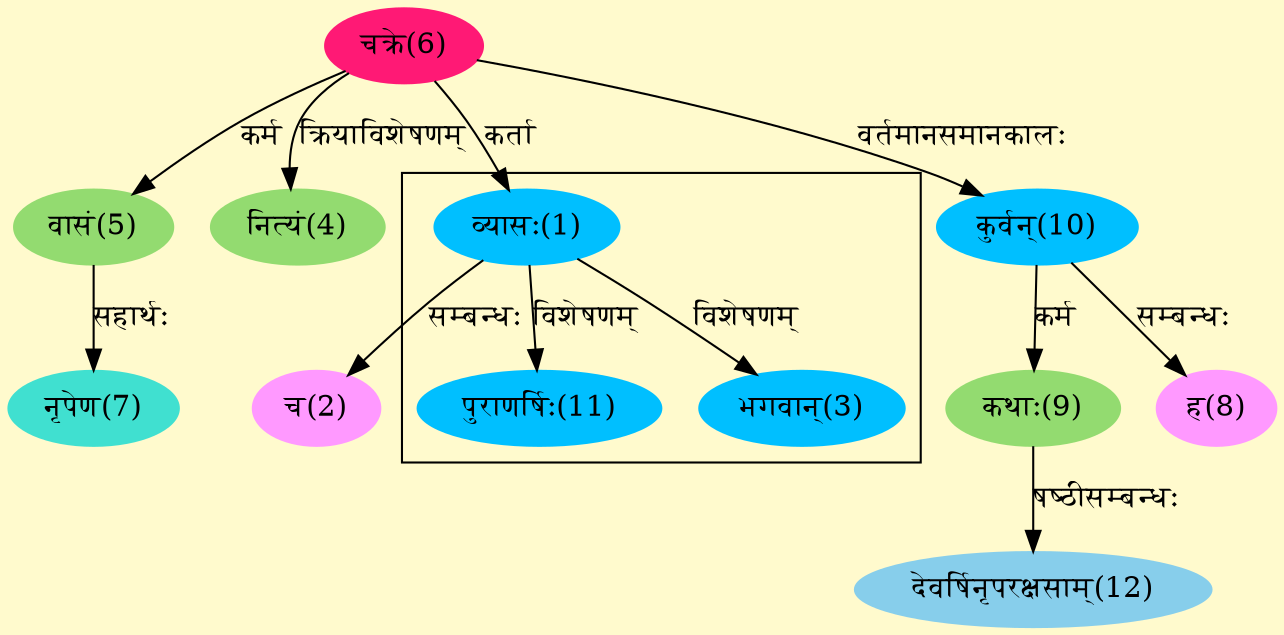 digraph G{
rankdir=BT;
 compound=true;
 bgcolor="lemonchiffon1";

subgraph cluster_1{
Node3 [style=filled, color="#00BFFF" label = "भगवान्(3)"]
Node1 [style=filled, color="#00BFFF" label = "व्यासः(1)"]
Node11 [style=filled, color="#00BFFF" label = "पुराणर्षिः(11)"]

}
Node1 [style=filled, color="#00BFFF" label = "व्यासः(1)"]
Node6 [style=filled, color="#FF1975" label = "चक्रे(6)"]
Node2 [style=filled, color="#FF99FF" label = "च(2)"]
Node4 [style=filled, color="#93DB70" label = "नित्यं(4)"]
Node5 [style=filled, color="#93DB70" label = "वासं(5)"]
Node [style=filled, color="" label = ""]
Node7 [style=filled, color="#40E0D0" label = "नृपेण(7)"]
Node8 [style=filled, color="#FF99FF" label = "ह(8)"]
Node10 [style=filled, color="#00BFFF" label = "कुर्वन्(10)"]
Node9 [style=filled, color="#93DB70" label = "कथाः(9)"]
Node12 [style=filled, color="#87CEEB" label = "देवर्षिनृपरक्षसाम्(12)"]
/* Start of Relations section */

Node1 -> Node6 [  label="कर्ता"  dir="back" ]
Node2 -> Node1 [  label="सम्बन्धः"  dir="back" ]
Node3 -> Node1 [  label="विशेषणम्"  dir="back" ]
Node4 -> Node6 [  label="क्रियाविशेषणम्"  dir="back" ]
Node5 -> Node6 [  label="कर्म"  dir="back" ]
Node7 -> Node5 [  label="सहार्थः"  dir="back" ]
Node8 -> Node10 [  label="सम्बन्धः"  dir="back" ]
Node9 -> Node10 [  label="कर्म"  dir="back" ]
Node10 -> Node6 [  label="वर्तमानसमानकालः"  dir="back" ]
Node11 -> Node1 [  label="विशेषणम्"  dir="back" ]
Node12 -> Node9 [  label="षष्ठीसम्बन्धः"  dir="back" ]
}
